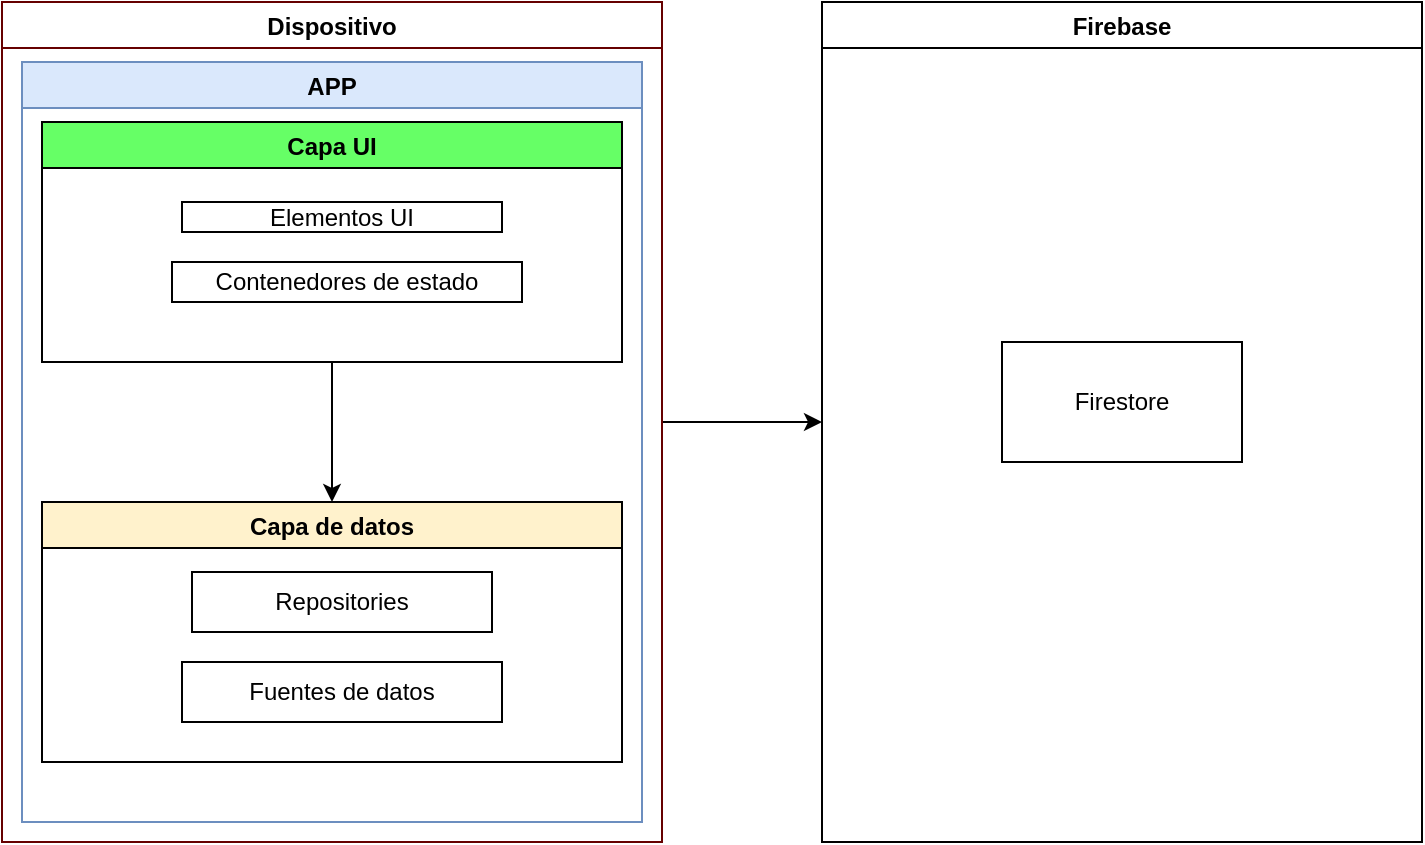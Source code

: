 <mxfile version="20.2.0" type="github">
  <diagram id="Jknv59Zorflj6h-Gr6dy" name="Página-1">
    <mxGraphModel dx="868" dy="454" grid="1" gridSize="10" guides="1" tooltips="1" connect="1" arrows="1" fold="1" page="1" pageScale="1" pageWidth="827" pageHeight="1169" math="0" shadow="0">
      <root>
        <mxCell id="0" />
        <mxCell id="1" parent="0" />
        <mxCell id="EcgMuYfpALPD9OtjKv_g-14" style="edgeStyle=orthogonalEdgeStyle;rounded=0;orthogonalLoop=1;jettySize=auto;html=1;exitX=1;exitY=0.5;exitDx=0;exitDy=0;" edge="1" parent="1" source="EcgMuYfpALPD9OtjKv_g-1">
          <mxGeometry relative="1" as="geometry">
            <mxPoint x="450" y="500" as="targetPoint" />
          </mxGeometry>
        </mxCell>
        <mxCell id="EcgMuYfpALPD9OtjKv_g-1" value="Dispositivo" style="swimlane;strokeColor=#660000;" vertex="1" parent="1">
          <mxGeometry x="40" y="290" width="330" height="420" as="geometry" />
        </mxCell>
        <mxCell id="EcgMuYfpALPD9OtjKv_g-3" value="APP" style="swimlane;fillColor=#dae8fc;strokeColor=#6c8ebf;" vertex="1" parent="EcgMuYfpALPD9OtjKv_g-1">
          <mxGeometry x="10" y="30" width="310" height="380" as="geometry" />
        </mxCell>
        <mxCell id="EcgMuYfpALPD9OtjKv_g-11" style="edgeStyle=orthogonalEdgeStyle;rounded=0;orthogonalLoop=1;jettySize=auto;html=1;entryX=0.5;entryY=0;entryDx=0;entryDy=0;" edge="1" parent="EcgMuYfpALPD9OtjKv_g-3" source="EcgMuYfpALPD9OtjKv_g-4" target="EcgMuYfpALPD9OtjKv_g-8">
          <mxGeometry relative="1" as="geometry" />
        </mxCell>
        <mxCell id="EcgMuYfpALPD9OtjKv_g-4" value="Capa UI" style="swimlane;startSize=23;strokeColor=#000000;fillColor=#66FF66;swimlaneFillColor=default;" vertex="1" parent="EcgMuYfpALPD9OtjKv_g-3">
          <mxGeometry x="10" y="30" width="290" height="120" as="geometry" />
        </mxCell>
        <mxCell id="EcgMuYfpALPD9OtjKv_g-5" value="Elementos UI" style="rounded=0;whiteSpace=wrap;html=1;" vertex="1" parent="EcgMuYfpALPD9OtjKv_g-4">
          <mxGeometry x="70" y="40" width="160" height="15" as="geometry" />
        </mxCell>
        <mxCell id="EcgMuYfpALPD9OtjKv_g-6" value="Contenedores de estado" style="rounded=0;whiteSpace=wrap;html=1;" vertex="1" parent="EcgMuYfpALPD9OtjKv_g-4">
          <mxGeometry x="65" y="70" width="175" height="20" as="geometry" />
        </mxCell>
        <mxCell id="EcgMuYfpALPD9OtjKv_g-8" value="Capa de datos" style="swimlane;strokeColor=#000000;fillColor=#FFF2CC;" vertex="1" parent="EcgMuYfpALPD9OtjKv_g-3">
          <mxGeometry x="10" y="220" width="290" height="130" as="geometry" />
        </mxCell>
        <mxCell id="EcgMuYfpALPD9OtjKv_g-9" value="Repositories" style="rounded=0;whiteSpace=wrap;html=1;strokeColor=#000000;fillColor=#FFFFFF;" vertex="1" parent="EcgMuYfpALPD9OtjKv_g-8">
          <mxGeometry x="75" y="35" width="150" height="30" as="geometry" />
        </mxCell>
        <mxCell id="EcgMuYfpALPD9OtjKv_g-10" value="Fuentes de datos" style="rounded=0;whiteSpace=wrap;html=1;strokeColor=#000000;fillColor=#FFFFFF;" vertex="1" parent="EcgMuYfpALPD9OtjKv_g-8">
          <mxGeometry x="70" y="80" width="160" height="30" as="geometry" />
        </mxCell>
        <mxCell id="EcgMuYfpALPD9OtjKv_g-2" value="Firebase" style="swimlane;" vertex="1" parent="1">
          <mxGeometry x="450" y="290" width="300" height="420" as="geometry" />
        </mxCell>
        <mxCell id="EcgMuYfpALPD9OtjKv_g-12" value="Firestore" style="rounded=0;whiteSpace=wrap;html=1;strokeColor=#000000;fillColor=#FFFFFF;" vertex="1" parent="EcgMuYfpALPD9OtjKv_g-2">
          <mxGeometry x="90" y="170" width="120" height="60" as="geometry" />
        </mxCell>
      </root>
    </mxGraphModel>
  </diagram>
</mxfile>
